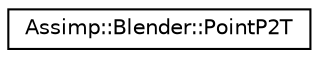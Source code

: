 digraph "Graphical Class Hierarchy"
{
  edge [fontname="Helvetica",fontsize="10",labelfontname="Helvetica",labelfontsize="10"];
  node [fontname="Helvetica",fontsize="10",shape=record];
  rankdir="LR";
  Node1 [label="Assimp::Blender::PointP2T",height=0.2,width=0.4,color="black", fillcolor="white", style="filled",URL="$struct_assimp_1_1_blender_1_1_point_p2_t.html"];
}

